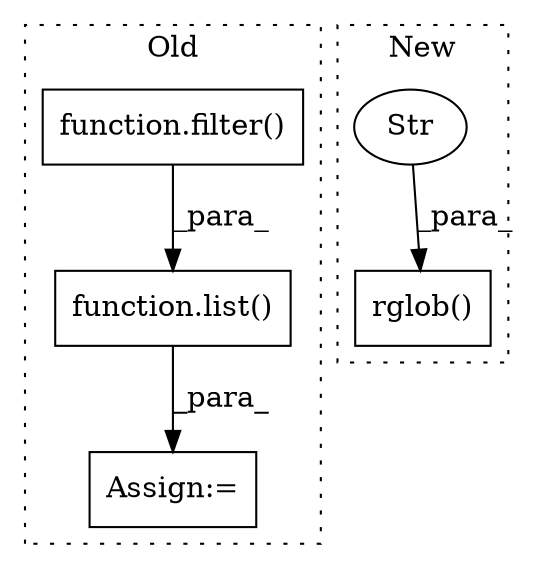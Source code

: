 digraph G {
subgraph cluster0 {
1 [label="function.list()" a="75" s="5017,5061" l="5,1" shape="box"];
4 [label="function.filter()" a="75" s="5022,5060" l="7,1" shape="box"];
5 [label="Assign:=" a="68" s="5014" l="3" shape="box"];
label = "Old";
style="dotted";
}
subgraph cluster1 {
2 [label="rglob()" a="75" s="4681,4710" l="21,1" shape="box"];
3 [label="Str" a="66" s="4702" l="8" shape="ellipse"];
label = "New";
style="dotted";
}
1 -> 5 [label="_para_"];
3 -> 2 [label="_para_"];
4 -> 1 [label="_para_"];
}